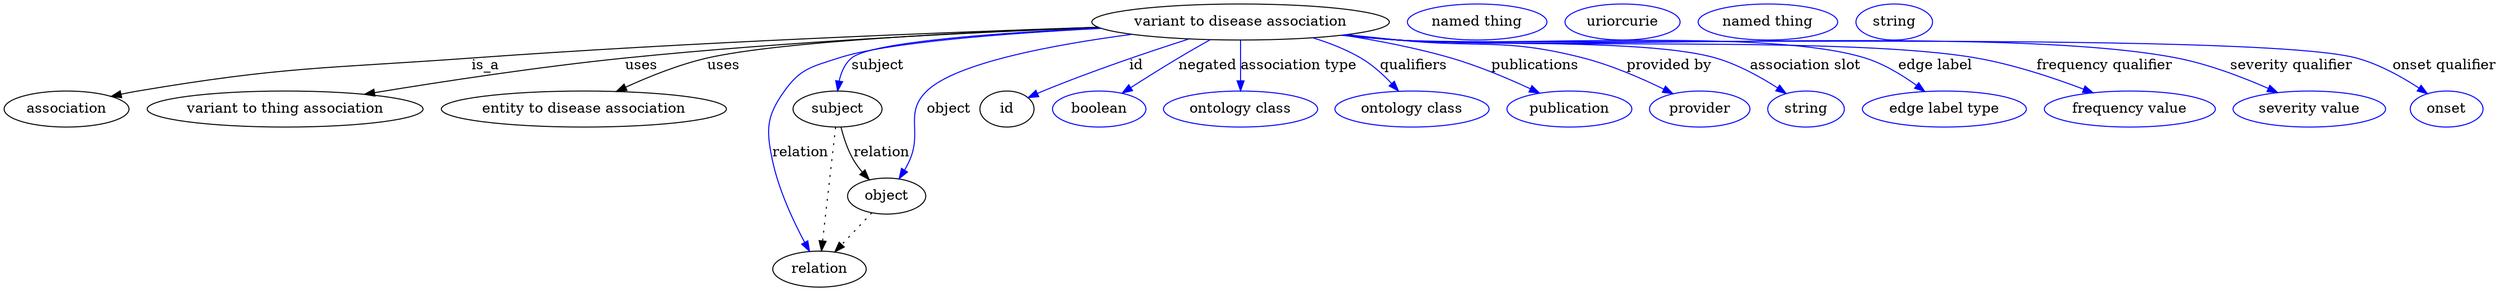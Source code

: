 digraph {
	graph [bb="0,0,2033.3,283"];
	node [label="\N"];
	"variant to disease association"	 [height=0.5,
		label="variant to disease association",
		pos="1017,265",
		width=3.1594];
	association	 [height=0.5,
		pos="50.046,178",
		width=1.3902];
	"variant to disease association" -> association	 [label=is_a,
		lp="390.05,221.5",
		pos="e,86.926,190.33 905.95,260.93 778.54,255.75 563.44,245.45 379.05,229 258.63,218.26 227.31,221.07 109.05,196 104.98,195.14 100.79,\
194.12 96.608,193.02"];
	"variant to thing association"	 [height=0.5,
		pos="225.05,178",
		width=2.9608];
	"variant to disease association" -> "variant to thing association"	 [label=uses,
		lp="506.05,221.5",
		pos="e,289.38,192.42 905.72,261.17 799.58,256.61 635.43,247.2 494.05,229 427.69,220.46 353,205.89 299.18,194.51"];
	"entity to disease association"	 [height=0.5,
		pos="459.05,178",
		width=3.0331];
	"variant to disease association" -> "entity to disease association"	 [label=uses,
		lp="570.05,221.5",
		pos="e,485.98,195.62 905.45,261.31 790.95,256.61 620.95,246.88 558.05,229 536.03,222.74 513.21,211.37 495.03,200.95"];
	subject	 [height=0.5,
		pos="665.05,178",
		width=0.99297];
	"variant to disease association" -> subject	 [color=blue,
		label=subject,
		lp="703.55,221.5",
		pos="e,667.02,196.16 909.44,258.98 819.01,253.01 701.75,242.76 684.05,229 676.81,223.37 672.33,214.68 669.55,206.06",
		style=solid];
	relation	 [height=0.5,
		pos="650.05,18",
		width=1.0471];
	"variant to disease association" -> relation	 [color=blue,
		label=relation,
		lp="636.05,134.5",
		pos="e,642.47,35.712 908.63,259.53 823.24,254.16 711.73,244.48 669.05,229 644.36,220.05 633.44,218.58 620.05,196 604.36,169.55 610.29,\
157.38 615.05,127 619.53,98.352 630.27,66.956 638.68,45.247",
		style=solid];
	object	 [height=0.5,
		pos="710.05,91",
		width=0.9027];
	"variant to disease association" -> object	 [color=blue,
		label=object,
		lp="763.05,178",
		pos="e,718.51,108.75 932.68,252.85 863.43,241.24 772.6,221.7 746.05,196 723.1,173.8 737,156.99 726.05,127 724.98,124.07 723.78,121.05 \
722.54,118.06",
		style=solid];
	id	 [height=0.5,
		pos="816.05,178",
		width=0.75];
	"variant to disease association" -> id	 [color=blue,
		label=id,
		lp="929.55,221.5",
		pos="e,837.63,189.09 974.66,248.19 941.13,234.68 893.25,214.89 852.05,196 850.28,195.19 848.48,194.35 846.66,193.48",
		style=solid];
	negated	 [color=blue,
		height=0.5,
		label=boolean,
		pos="899.05,178",
		width=1.0652];
	"variant to disease association" -> negated	 [color=blue,
		label=negated,
		lp="987.55,221.5",
		pos="e,919.73,193.25 993.17,247.39 974.31,233.49 947.93,214.04 927.89,199.27",
		style=solid];
	"association type"	 [color=blue,
		height=0.5,
		label="ontology class",
		pos="1017,178",
		width=1.7151];
	"variant to disease association" -> "association type"	 [color=blue,
		label="association type",
		lp="1061,221.5",
		pos="e,1017,196 1017,246.97 1017,235.19 1017,219.56 1017,206.16",
		style=solid];
	qualifiers	 [color=blue,
		height=0.5,
		label="ontology class",
		pos="1158,178",
		width=1.7151];
	"variant to disease association" -> qualifiers	 [color=blue,
		label=qualifiers,
		lp="1153,221.5",
		pos="e,1144.2,195.97 1069.6,248.93 1083,243.63 1097.1,237.01 1109,229 1119.5,222.03 1129.4,212.51 1137.5,203.58",
		style=solid];
	publications	 [color=blue,
		height=0.5,
		label=publication,
		pos="1288,178",
		width=1.3902];
	"variant to disease association" -> publications	 [color=blue,
		label=publications,
		lp="1252.5,221.5",
		pos="e,1261.2,193.27 1095.8,251.92 1123.7,246.24 1155.2,238.64 1183,229 1206.9,220.77 1232.3,208.51 1252.2,198.07",
		style=solid];
	"provided by"	 [color=blue,
		height=0.5,
		label=provider,
		pos="1396,178",
		width=1.1193];
	"variant to disease association" -> "provided by"	 [color=blue,
		label="provided by",
		lp="1363,221.5",
		pos="e,1371.7,192.58 1099.7,252.6 1113.2,250.67 1127,248.74 1140,247 1206.6,238.14 1225.6,247.81 1290,229 1315.5,221.56 1342.5,208.51 \
1362.8,197.48",
		style=solid];
	"association slot"	 [color=blue,
		height=0.5,
		label=string,
		pos="1485,178",
		width=0.84854];
	"variant to disease association" -> "association slot"	 [color=blue,
		label="association slot",
		lp="1475,221.5",
		pos="e,1466.7,192.53 1098,252.26 1112,250.31 1126.4,248.47 1140,247 1255.2,234.6 1289.6,263.76 1400,229 1421.1,222.38 1442.4,209.59 1458.4,\
198.48",
		style=solid];
	"edge label"	 [color=blue,
		height=0.5,
		label="edge label type",
		pos="1598,178",
		width=1.7873];
	"variant to disease association" -> "edge label"	 [color=blue,
		label="edge label",
		lp="1579,221.5",
		pos="e,1578.4,195.37 1097,252.14 1111.3,250.17 1126.1,248.35 1140,247 1224.4,238.85 1440.5,255.35 1521,229 1538.8,223.18 1556.4,212.06 \
1570.3,201.68",
		style=solid];
	"frequency qualifier"	 [color=blue,
		height=0.5,
		label="frequency value",
		pos="1748,178",
		width=1.8776];
	"variant to disease association" -> "frequency qualifier"	 [color=blue,
		label="frequency qualifier",
		lp="1714,221.5",
		pos="e,1714.9,193.76 1096.6,252.08 1111,250.11 1126,248.3 1140,247 1244.3,237.4 1508.3,249.53 1611,229 1643.7,222.47 1679,209.21 1705.5,\
197.85",
		style=solid];
	"severity qualifier"	 [color=blue,
		height=0.5,
		label="severity value",
		pos="1893,178",
		width=1.661];
	"variant to disease association" -> "severity qualifier"	 [color=blue,
		label="severity qualifier",
		lp="1862.5,221.5",
		pos="e,1863.7,193.75 1096.3,252.02 1110.8,250.03 1125.9,248.24 1140,247 1279.6,234.84 1633.1,258.31 1770,229 1799.6,222.68 1831,209.53 \
1854.7,198.16",
		style=solid];
	"onset qualifier"	 [color=blue,
		height=0.5,
		label=onset,
		pos="2004,178",
		width=0.81243];
	"variant to disease association" -> "onset qualifier"	 [color=blue,
		label="onset qualifier",
		lp="1986.5,221.5",
		pos="e,1985.4,192.09 1095.9,252 1110.6,250 1125.7,248.21 1140,247 1225.7,239.77 1830.2,251.67 1913,229 1936.1,222.69 1959.6,209.33 1976.9,\
197.87",
		style=solid];
	subject -> relation	 [pos="e,651.75,36.223 663.35,159.96 660.77,132.35 655.8,79.375 652.72,46.525",
		style=dotted];
	subject -> object	 [label=relation,
		lp="705.05,134.5",
		pos="e,696.63,107.6 670.43,160.02 673.74,150.02 678.43,137.5 684.05,127 686.05,123.25 688.4,119.45 690.84,115.79"];
	"variant to disease association_subject"	 [color=blue,
		height=0.5,
		label="named thing",
		pos="1204,265",
		width=1.5346];
	"variant to disease association_relation"	 [color=blue,
		height=0.5,
		label=uriorcurie,
		pos="1323,265",
		width=1.2638];
	object -> relation	 [pos="e,664.02,35.006 696.43,74.435 688.79,65.141 679.11,53.359 670.57,42.968",
		style=dotted];
	"variant to disease association_object"	 [color=blue,
		height=0.5,
		label="named thing",
		pos="1442,265",
		width=1.5346];
	association_id	 [color=blue,
		height=0.5,
		label=string,
		pos="1546,265",
		width=0.84854];
}
